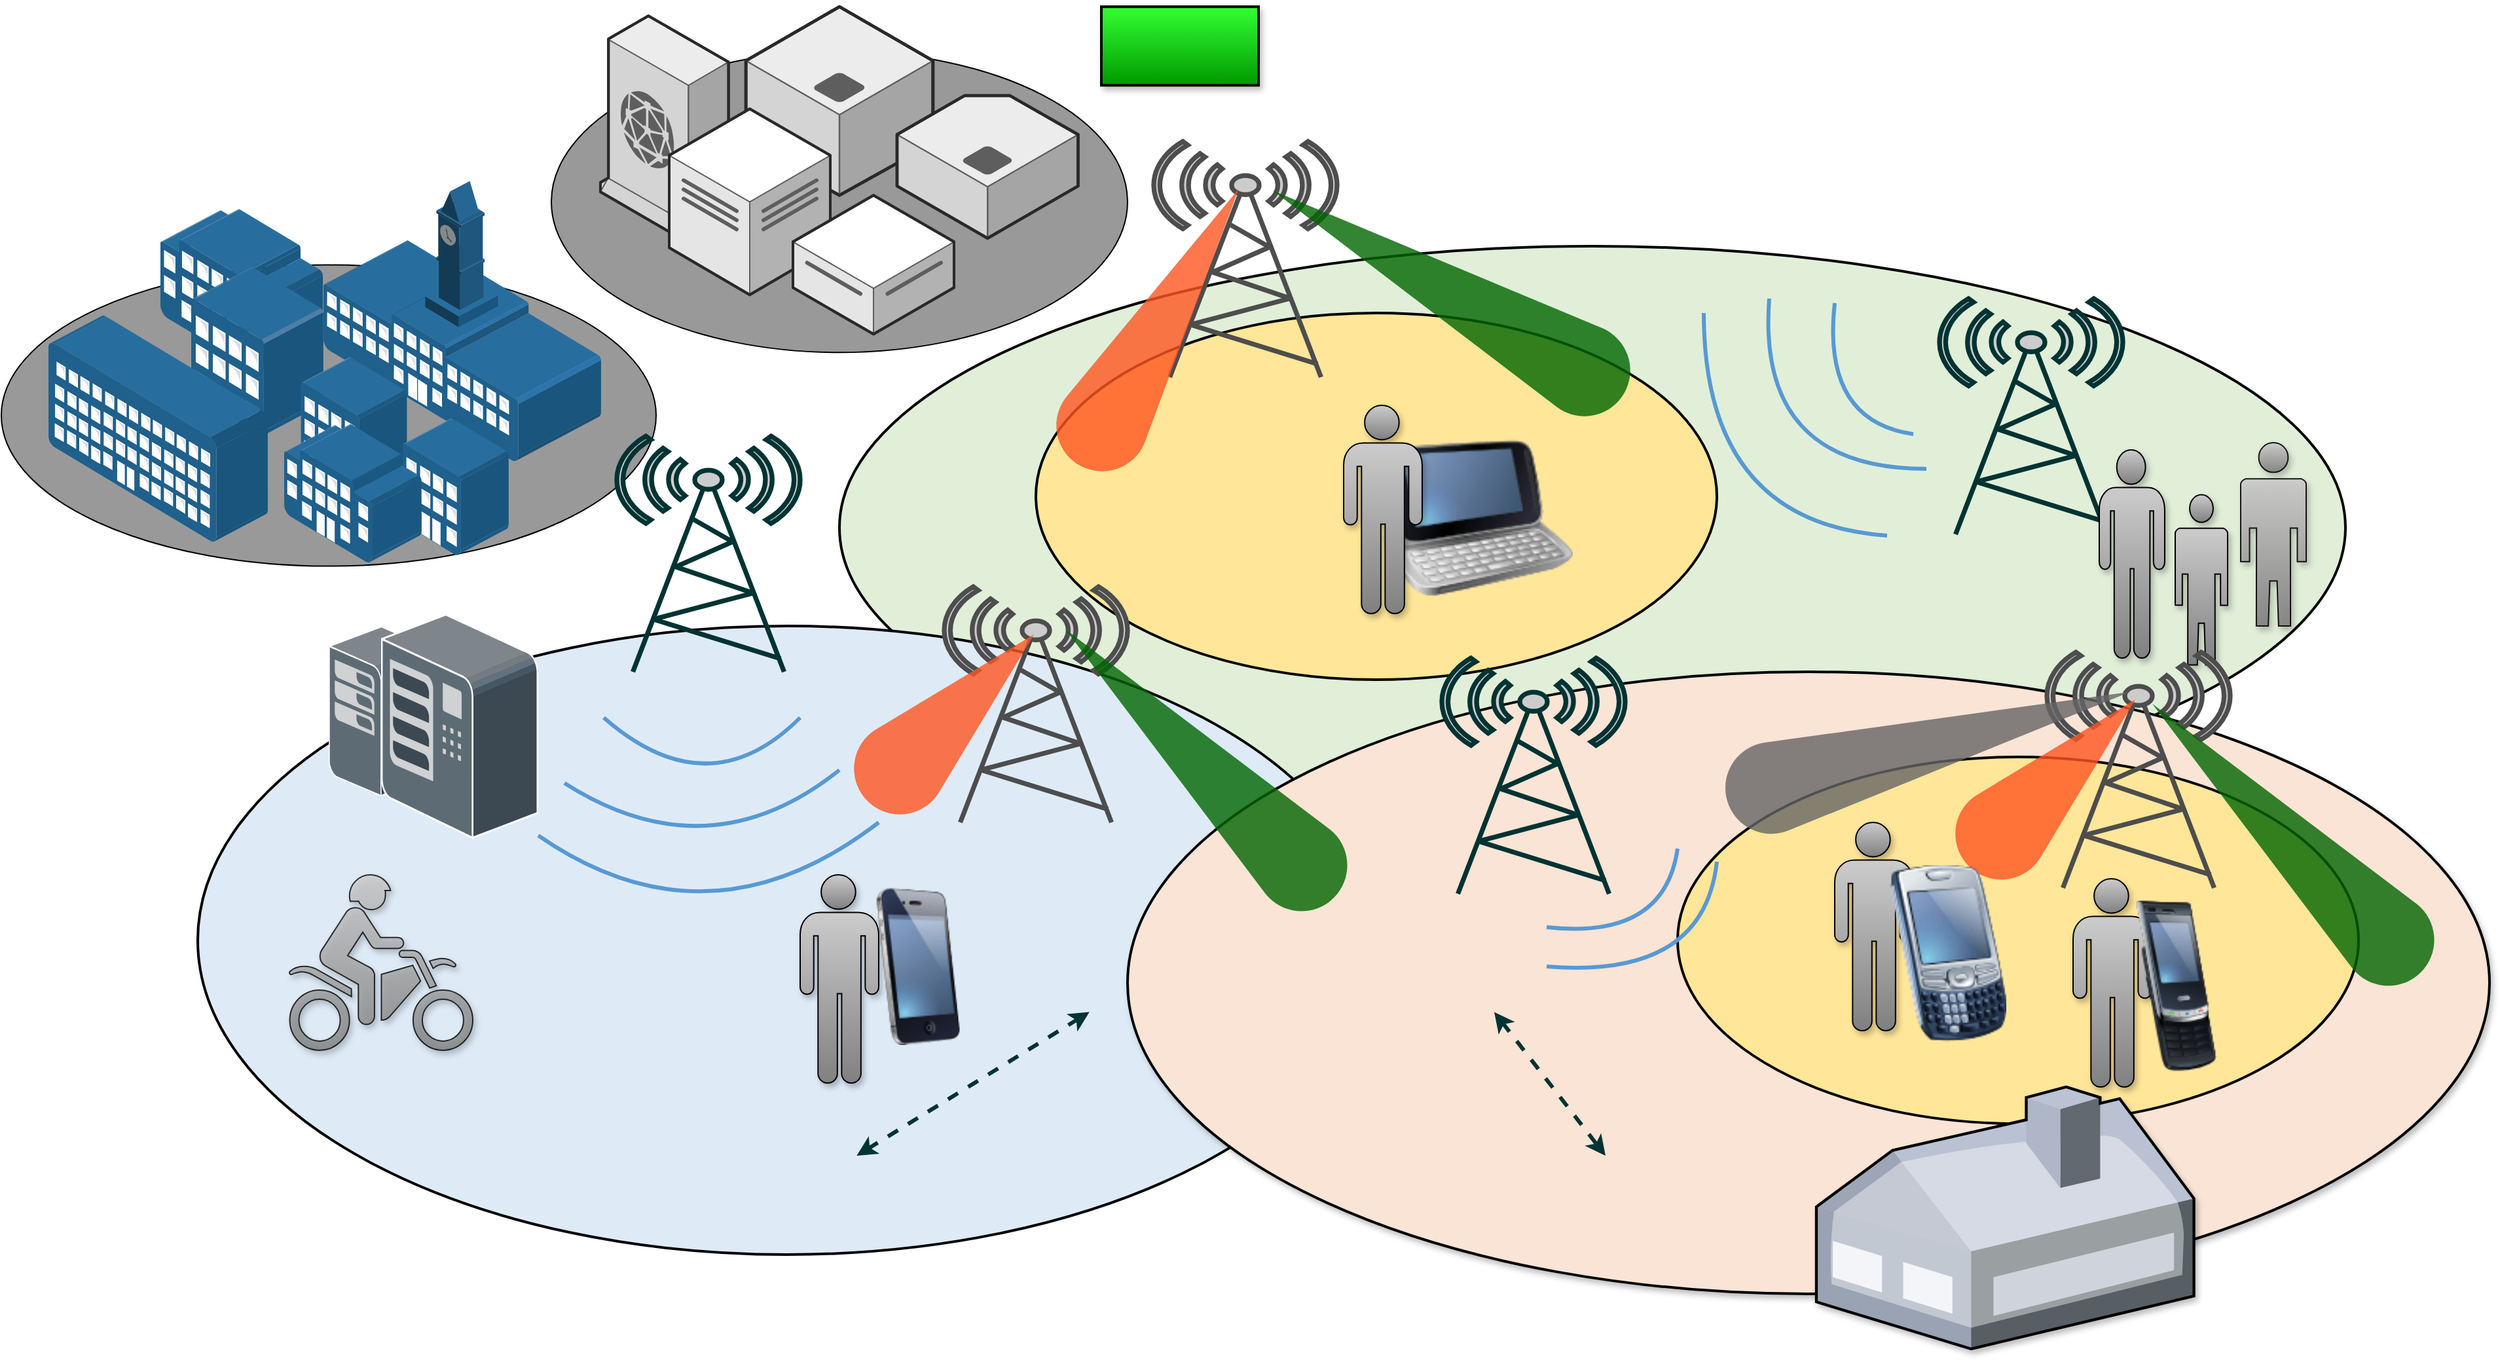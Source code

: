 <mxfile version="20.8.20" type="github">
  <diagram name="第 1 页" id="PWcTi1hLDS-wpYgm-kLf">
    <mxGraphModel dx="2577" dy="915" grid="1" gridSize="10" guides="1" tooltips="1" connect="1" arrows="1" fold="1" page="1" pageScale="1" pageWidth="827" pageHeight="1169" math="0" shadow="0">
      <root>
        <mxCell id="0" />
        <mxCell id="1" parent="0" />
        <mxCell id="yhP4L-oCL2rmlkjbli4L-100" value="" style="ellipse;whiteSpace=wrap;html=1;rounded=1;strokeColor=#000000;strokeWidth=2;fillColor=#E1EFD9;gradientColor=none;gradientDirection=south;" vertex="1" parent="1">
          <mxGeometry x="350" y="820" width="1150" height="430" as="geometry" />
        </mxCell>
        <mxCell id="yhP4L-oCL2rmlkjbli4L-113" value="" style="ellipse;whiteSpace=wrap;html=1;hachureGap=4;fontFamily=Architects Daughter;fontSource=https%3A%2F%2Ffonts.googleapis.com%2Fcss%3Ffamily%3DArchitects%2BDaughter;fontSize=20;fillColor=#DEEBF7;strokeColor=#000000;strokeWidth=2;movable=1;resizable=1;rotatable=1;deletable=1;editable=1;locked=0;connectable=1;" vertex="1" parent="1">
          <mxGeometry x="-140" y="1110" width="900" height="480" as="geometry" />
        </mxCell>
        <mxCell id="yhP4L-oCL2rmlkjbli4L-152" value="" style="ellipse;whiteSpace=wrap;html=1;shadow=1;sketch=0;strokeColor=#000000;strokeWidth=2;fillColor=#FAE4D5;gradientColor=none;" vertex="1" parent="1">
          <mxGeometry x="570" y="1145" width="1040" height="475" as="geometry" />
        </mxCell>
        <mxCell id="yhP4L-oCL2rmlkjbli4L-21" value="" style="image;html=1;image=img/lib/clip_art/telecommunication/iPhone_128x128.png;rounded=1;" vertex="1" parent="1">
          <mxGeometry x="350" y="1310" width="120" height="120" as="geometry" />
        </mxCell>
        <mxCell id="yhP4L-oCL2rmlkjbli4L-28" value="" style="shadow=0;dashed=0;html=1;labelPosition=center;verticalLabelPosition=bottom;verticalAlign=top;align=center;outlineConnect=0;shape=mxgraph.veeam.3d.esx_esxi;rounded=1;" vertex="1" parent="1">
          <mxGeometry x="-40" y="1110" width="80" height="130" as="geometry" />
        </mxCell>
        <mxCell id="yhP4L-oCL2rmlkjbli4L-29" value="" style="shadow=0;dashed=0;html=1;labelPosition=center;verticalLabelPosition=bottom;verticalAlign=top;align=center;outlineConnect=0;shape=mxgraph.veeam.3d.tape_library;rounded=1;" vertex="1" parent="1">
          <mxGeometry y="1100.5" width="120" height="172" as="geometry" />
        </mxCell>
        <mxCell id="yhP4L-oCL2rmlkjbli4L-58" value="" style="group" vertex="1" connectable="0" parent="1">
          <mxGeometry x="130" y="637.14" width="440" height="264" as="geometry" />
        </mxCell>
        <mxCell id="yhP4L-oCL2rmlkjbli4L-48" value="" style="ellipse;whiteSpace=wrap;html=1;fillColor=#999999;rounded=1;" vertex="1" parent="yhP4L-oCL2rmlkjbli4L-58">
          <mxGeometry y="34" width="440" height="230" as="geometry" />
        </mxCell>
        <mxCell id="yhP4L-oCL2rmlkjbli4L-51" value="" style="verticalLabelPosition=bottom;html=1;verticalAlign=top;strokeWidth=1;align=center;outlineConnect=0;dashed=0;outlineConnect=0;shape=mxgraph.aws3d.cloudfront;fillColor=#ECECEC;strokeColor=#5E5E5E;aspect=fixed;rounded=1;" vertex="1" parent="yhP4L-oCL2rmlkjbli4L-58">
          <mxGeometry x="37.5" y="7" width="103.8" height="169.8" as="geometry" />
        </mxCell>
        <mxCell id="yhP4L-oCL2rmlkjbli4L-25" value="" style="verticalLabelPosition=bottom;html=1;verticalAlign=top;strokeWidth=1;align=center;outlineConnect=0;dashed=0;outlineConnect=0;shape=mxgraph.aws3d.application_server;fillColor=#ECECEC;strokeColor=#5E5E5E;aspect=fixed;rounded=1;" vertex="1" parent="yhP4L-oCL2rmlkjbli4L-58">
          <mxGeometry x="148.58" width="142.84" height="144" as="geometry" />
        </mxCell>
        <mxCell id="yhP4L-oCL2rmlkjbli4L-54" value="" style="verticalLabelPosition=bottom;html=1;verticalAlign=top;strokeWidth=1;align=center;outlineConnect=0;dashed=0;outlineConnect=0;shape=mxgraph.aws3d.instance;fillColor=#ECECEC;strokeColor=#5E5E5E;aspect=fixed;rounded=1;" vertex="1" parent="yhP4L-oCL2rmlkjbli4L-58">
          <mxGeometry x="264" y="67.8" width="138.22" height="109" as="geometry" />
        </mxCell>
        <mxCell id="yhP4L-oCL2rmlkjbli4L-27" value="" style="verticalLabelPosition=bottom;html=1;verticalAlign=top;strokeWidth=1;align=center;outlineConnect=0;dashed=0;outlineConnect=0;shape=mxgraph.aws3d.dataCenter;strokeColor=#5E5E5E;aspect=fixed;rounded=1;" vertex="1" parent="yhP4L-oCL2rmlkjbli4L-58">
          <mxGeometry x="90" y="78" width="123" height="142" as="geometry" />
        </mxCell>
        <mxCell id="yhP4L-oCL2rmlkjbli4L-32" value="" style="verticalLabelPosition=bottom;html=1;verticalAlign=top;strokeWidth=1;align=center;outlineConnect=0;dashed=0;outlineConnect=0;shape=mxgraph.aws3d.dataServer;strokeColor=#5E5E5E;aspect=fixed;rounded=1;" vertex="1" parent="yhP4L-oCL2rmlkjbli4L-58">
          <mxGeometry x="184.5" y="144" width="123" height="106" as="geometry" />
        </mxCell>
        <mxCell id="yhP4L-oCL2rmlkjbli4L-59" value="" style="group" vertex="1" connectable="0" parent="1">
          <mxGeometry x="-290" y="770" width="500" height="294.3" as="geometry" />
        </mxCell>
        <mxCell id="yhP4L-oCL2rmlkjbli4L-56" value="" style="ellipse;whiteSpace=wrap;html=1;rounded=1;strokeColor=#000000;fillColor=#999999;" vertex="1" parent="yhP4L-oCL2rmlkjbli4L-59">
          <mxGeometry y="64.3" width="500" height="230" as="geometry" />
        </mxCell>
        <mxCell id="yhP4L-oCL2rmlkjbli4L-36" value="" style="points=[];aspect=fixed;html=1;align=center;shadow=0;dashed=0;image;image=img/lib/allied_telesis/buildings/Large_Building.svg;imageBackground=none;rounded=1;imageBorder=none;" vertex="1" parent="yhP4L-oCL2rmlkjbli4L-59">
          <mxGeometry x="121" y="21.65" width="125" height="125" as="geometry" />
        </mxCell>
        <mxCell id="yhP4L-oCL2rmlkjbli4L-37" value="" style="points=[];aspect=fixed;html=1;align=center;shadow=0;dashed=0;image;image=img/lib/allied_telesis/buildings/School_Building.svg;rounded=1;imageBorder=none;" vertex="1" parent="yhP4L-oCL2rmlkjbli4L-59">
          <mxGeometry x="246" width="211.99" height="214.3" as="geometry" />
        </mxCell>
        <mxCell id="yhP4L-oCL2rmlkjbli4L-38" value="" style="points=[];aspect=fixed;html=1;align=center;shadow=0;dashed=0;image;image=img/lib/allied_telesis/buildings/Medium_Business_Building.svg;rounded=1;" vertex="1" parent="yhP4L-oCL2rmlkjbli4L-59">
          <mxGeometry x="144.88" y="65.94" width="101.12" height="130.01" as="geometry" />
        </mxCell>
        <mxCell id="yhP4L-oCL2rmlkjbli4L-39" value="" style="points=[];aspect=fixed;html=1;align=center;shadow=0;dashed=0;image;image=img/lib/allied_telesis/buildings/Building_Cluster.svg;rounded=1;" vertex="1" parent="yhP4L-oCL2rmlkjbli4L-59">
          <mxGeometry x="216" y="134.62" width="171.46" height="157.03" as="geometry" />
        </mxCell>
        <mxCell id="yhP4L-oCL2rmlkjbli4L-50" value="" style="points=[];aspect=fixed;html=1;align=center;shadow=0;dashed=0;image;image=img/lib/allied_telesis/buildings/Long_Building.svg;strokeColor=#973030;fillColor=#B3B3B3;rounded=1;" vertex="1" parent="yhP4L-oCL2rmlkjbli4L-59">
          <mxGeometry x="36" y="102.79" width="167.5" height="173.11" as="geometry" />
        </mxCell>
        <mxCell id="yhP4L-oCL2rmlkjbli4L-99" value="" style="shape=mxgraph.signs.people.man_2;html=1;pointerEvents=1;fillColor=#CCCCCC;strokeColor=default;verticalLabelPosition=bottom;verticalAlign=top;align=center;rounded=1;strokeWidth=1;gradientColor=#808080;gradientDirection=south;shadow=1;" vertex="1" parent="1">
          <mxGeometry x="1370" y="1009.79" width="40" height="130" as="geometry" />
        </mxCell>
        <mxCell id="yhP4L-oCL2rmlkjbli4L-101" value="" style="fontColor=#0066CC;verticalAlign=top;verticalLabelPosition=bottom;labelPosition=center;align=center;html=1;outlineConnect=0;fillColor=#CCCCCC;strokeColor=#003333;gradientColor=none;gradientDirection=north;strokeWidth=2;shape=mxgraph.networks.radio_tower;rounded=1;" vertex="1" parent="1">
          <mxGeometry x="180" y="965" width="140" height="180" as="geometry" />
        </mxCell>
        <mxCell id="yhP4L-oCL2rmlkjbli4L-115" value="" style="endArrow=none;html=1;curved=1;strokeWidth=3;strokeColor=#5899D4;" edge="1" parent="1">
          <mxGeometry width="50" height="50" relative="1" as="geometry">
            <mxPoint x="170" y="1180" as="sourcePoint" />
            <mxPoint x="320" y="1180" as="targetPoint" />
            <Array as="points">
              <mxPoint x="250" y="1250" />
            </Array>
          </mxGeometry>
        </mxCell>
        <mxCell id="yhP4L-oCL2rmlkjbli4L-116" value="" style="endArrow=none;html=1;curved=1;strokeWidth=3;strokeColor=#5899D4;" edge="1" parent="1">
          <mxGeometry width="50" height="50" relative="1" as="geometry">
            <mxPoint x="140" y="1230" as="sourcePoint" />
            <mxPoint x="350" y="1220" as="targetPoint" />
            <Array as="points">
              <mxPoint x="250" y="1300" />
            </Array>
          </mxGeometry>
        </mxCell>
        <mxCell id="yhP4L-oCL2rmlkjbli4L-117" value="" style="endArrow=none;html=1;curved=1;strokeWidth=3;strokeColor=#5899D4;" edge="1" parent="1">
          <mxGeometry width="50" height="50" relative="1" as="geometry">
            <mxPoint x="120" y="1270" as="sourcePoint" />
            <mxPoint x="380" y="1260" as="targetPoint" />
            <Array as="points">
              <mxPoint x="250" y="1360" />
            </Array>
          </mxGeometry>
        </mxCell>
        <mxCell id="yhP4L-oCL2rmlkjbli4L-60" value="" style="ellipse;whiteSpace=wrap;html=1;rounded=1;strokeColor=#000000;fillColor=#FFE699;strokeWidth=2;" vertex="1" parent="1">
          <mxGeometry x="500" y="871" width="520" height="280" as="geometry" />
        </mxCell>
        <mxCell id="yhP4L-oCL2rmlkjbli4L-61" value="" style="fontColor=#0066CC;verticalAlign=top;verticalLabelPosition=bottom;labelPosition=center;align=center;html=1;outlineConnect=0;fillColor=#CCCCCC;strokeColor=#4D4D4D;gradientColor=none;gradientDirection=north;strokeWidth=2;shape=mxgraph.networks.radio_tower;rounded=1;" vertex="1" parent="1">
          <mxGeometry x="590" y="740" width="140" height="180" as="geometry" />
        </mxCell>
        <mxCell id="yhP4L-oCL2rmlkjbli4L-73" value="" style="verticalLabelPosition=bottom;verticalAlign=top;html=1;shape=mxgraph.basic.drop;rounded=1;strokeColor=none;strokeWidth=3;fillColor=#006600;opacity=80;rotation=-60;" vertex="1" parent="1">
          <mxGeometry x="780" y="700" width="70" height="309.79" as="geometry" />
        </mxCell>
        <mxCell id="yhP4L-oCL2rmlkjbli4L-74" value="" style="verticalLabelPosition=bottom;verticalAlign=top;html=1;shape=mxgraph.basic.drop;rounded=1;strokeColor=none;strokeWidth=3;fillColor=#FF5521;opacity=80;rotation=30;" vertex="1" parent="1">
          <mxGeometry x="559" y="760" width="70" height="243.47" as="geometry" />
        </mxCell>
        <mxCell id="yhP4L-oCL2rmlkjbli4L-35" value="" style="shape=mxgraph.signs.people.man_1;html=1;pointerEvents=1;fillColor=#CCCCCC;strokeColor=default;verticalLabelPosition=bottom;verticalAlign=top;align=center;rounded=1;gradientColor=#808080;gradientDirection=south;shadow=1;" vertex="1" parent="1">
          <mxGeometry x="320" y="1300" width="60" height="159" as="geometry" />
        </mxCell>
        <mxCell id="yhP4L-oCL2rmlkjbli4L-46" value="" style="image;html=1;image=img/lib/clip_art/telecommunication/HTC_smartphone_128x128.png;fillColor=#3333FF;rounded=1;" vertex="1" parent="1">
          <mxGeometry x="760" y="954.51" width="150" height="145.49" as="geometry" />
        </mxCell>
        <mxCell id="yhP4L-oCL2rmlkjbli4L-90" value="" style="endArrow=none;html=1;curved=1;strokeWidth=3;strokeColor=#5899D4;" edge="1" parent="1">
          <mxGeometry width="50" height="50" relative="1" as="geometry">
            <mxPoint x="1150" y="1041" as="sourcePoint" />
            <mxPoint x="1010" y="871" as="targetPoint" />
            <Array as="points">
              <mxPoint x="1010" y="1031" />
            </Array>
          </mxGeometry>
        </mxCell>
        <mxCell id="yhP4L-oCL2rmlkjbli4L-89" value="" style="endArrow=none;html=1;curved=1;strokeWidth=3;strokeColor=#5899D4;" edge="1" parent="1">
          <mxGeometry width="50" height="50" relative="1" as="geometry">
            <mxPoint x="1180" y="990" as="sourcePoint" />
            <mxPoint x="1060" y="860" as="targetPoint" />
            <Array as="points">
              <mxPoint x="1050" y="990" />
            </Array>
          </mxGeometry>
        </mxCell>
        <mxCell id="yhP4L-oCL2rmlkjbli4L-14" value="" style="shape=image;html=1;verticalAlign=top;verticalLabelPosition=bottom;labelBackgroundColor=#ffffff;imageAspect=0;aspect=fixed;image=https://cdn1.iconfinder.com/data/icons/vehicle-37/24/Drone-128.png;rounded=1;" vertex="1" parent="1">
          <mxGeometry x="1212" y="710" width="128" height="128" as="geometry" />
        </mxCell>
        <mxCell id="yhP4L-oCL2rmlkjbli4L-77" value="" style="fontColor=#0066CC;verticalAlign=top;verticalLabelPosition=bottom;labelPosition=center;align=center;html=1;outlineConnect=0;fillColor=#CCCCCC;strokeColor=#003333;gradientColor=none;gradientDirection=north;strokeWidth=2;shape=mxgraph.networks.radio_tower;rounded=1;" vertex="1" parent="1">
          <mxGeometry x="1190" y="860" width="140" height="180" as="geometry" />
        </mxCell>
        <mxCell id="yhP4L-oCL2rmlkjbli4L-88" value="" style="endArrow=none;html=1;curved=1;strokeWidth=3;strokeColor=#5899D4;" edge="1" parent="1">
          <mxGeometry width="50" height="50" relative="1" as="geometry">
            <mxPoint x="1170" y="963.47" as="sourcePoint" />
            <mxPoint x="1110" y="863.47" as="targetPoint" />
            <Array as="points">
              <mxPoint x="1100" y="953.47" />
            </Array>
          </mxGeometry>
        </mxCell>
        <mxCell id="yhP4L-oCL2rmlkjbli4L-98" value="" style="shape=mxgraph.signs.people.man_2;html=1;pointerEvents=1;fillColor=#CCCCCC;strokeColor=default;verticalLabelPosition=bottom;verticalAlign=top;align=center;rounded=1;strokeWidth=1;opacity=90;gradientColor=#808080;gradientDirection=south;shadow=1;" vertex="1" parent="1">
          <mxGeometry x="1420" y="970" width="50" height="140" as="geometry" />
        </mxCell>
        <mxCell id="yhP4L-oCL2rmlkjbli4L-119" value="" style="shape=mxgraph.signs.people.man_1;html=1;pointerEvents=1;fillColor=#CCCCCC;strokeColor=default;verticalLabelPosition=bottom;verticalAlign=top;align=center;rounded=1;gradientColor=#808080;gradientDirection=south;shadow=1;" vertex="1" parent="1">
          <mxGeometry x="735" y="941.5" width="60" height="159" as="geometry" />
        </mxCell>
        <mxCell id="yhP4L-oCL2rmlkjbli4L-120" value="" style="fontColor=#0066CC;verticalAlign=top;verticalLabelPosition=bottom;labelPosition=center;align=center;html=1;outlineConnect=0;fillColor=#CCCCCC;strokeColor=#4D4D4D;gradientColor=none;gradientDirection=north;strokeWidth=2;shape=mxgraph.networks.radio_tower;rounded=1;" vertex="1" parent="1">
          <mxGeometry x="430" y="1080" width="140" height="180" as="geometry" />
        </mxCell>
        <mxCell id="yhP4L-oCL2rmlkjbli4L-121" value="" style="verticalLabelPosition=bottom;verticalAlign=top;html=1;shape=mxgraph.basic.drop;rounded=1;strokeColor=none;strokeWidth=3;fillColor=#006600;opacity=80;rotation=-45;" vertex="1" parent="1">
          <mxGeometry x="590" y="1070" width="70" height="290" as="geometry" />
        </mxCell>
        <mxCell id="yhP4L-oCL2rmlkjbli4L-122" value="" style="verticalLabelPosition=bottom;verticalAlign=top;html=1;shape=mxgraph.basic.drop;rounded=1;strokeColor=none;strokeWidth=3;fillColor=#FF5521;opacity=80;rotation=45;" vertex="1" parent="1">
          <mxGeometry x="400" y="1090" width="70" height="180" as="geometry" />
        </mxCell>
        <mxCell id="yhP4L-oCL2rmlkjbli4L-123" value="" style="shape=mxgraph.signs.sports.dirt_bike;html=1;pointerEvents=1;fillColor=#CCCCCC;strokeColor=default;verticalLabelPosition=bottom;verticalAlign=top;align=center;shadow=1;opacity=80;rounded=1;gradientColor=#808080;gradientDirection=south;" vertex="1" parent="1">
          <mxGeometry x="-70" y="1300" width="140" height="134" as="geometry" />
        </mxCell>
        <mxCell id="yhP4L-oCL2rmlkjbli4L-130" value="" style="shape=image;html=1;verticalAlign=top;verticalLabelPosition=bottom;labelBackgroundColor=#ffffff;imageAspect=0;aspect=fixed;image=https://cdn3.iconfinder.com/data/icons/weather-free-1/32/Weather_Free_Filled_Outline_weather-cloud-drizzel-rain-128.png;shadow=1;strokeColor=#003333;opacity=80;" vertex="1" parent="1">
          <mxGeometry x="1390" y="730" width="188" height="188" as="geometry" />
        </mxCell>
        <mxCell id="yhP4L-oCL2rmlkjbli4L-131" value="" style="fontColor=#0066CC;verticalAlign=top;verticalLabelPosition=bottom;labelPosition=center;align=center;html=1;outlineConnect=0;fillColor=#CCCCCC;strokeColor=#003333;gradientColor=none;gradientDirection=north;strokeWidth=2;shape=mxgraph.networks.radio_tower;rounded=1;" vertex="1" parent="1">
          <mxGeometry x="810" y="1134.5" width="140" height="180" as="geometry" />
        </mxCell>
        <mxCell id="yhP4L-oCL2rmlkjbli4L-132" value="" style="endArrow=none;html=1;strokeColor=#5899D4;strokeWidth=3;curved=1;" edge="1" parent="1">
          <mxGeometry width="50" height="50" relative="1" as="geometry">
            <mxPoint x="890" y="1340" as="sourcePoint" />
            <mxPoint x="990" y="1280" as="targetPoint" />
            <Array as="points">
              <mxPoint x="980" y="1350" />
            </Array>
          </mxGeometry>
        </mxCell>
        <mxCell id="yhP4L-oCL2rmlkjbli4L-134" value="" style="ellipse;whiteSpace=wrap;html=1;rounded=1;strokeColor=#000000;fillColor=#FFE699;strokeWidth=2;" vertex="1" parent="1">
          <mxGeometry x="990" y="1210" width="520" height="280" as="geometry" />
        </mxCell>
        <mxCell id="yhP4L-oCL2rmlkjbli4L-135" value="" style="fontColor=#0066CC;verticalAlign=top;verticalLabelPosition=bottom;labelPosition=center;align=center;html=1;outlineConnect=0;fillColor=#CCCCCC;strokeColor=#4D4D4D;gradientColor=none;gradientDirection=north;strokeWidth=2;shape=mxgraph.networks.radio_tower;rounded=1;" vertex="1" parent="1">
          <mxGeometry x="1272" y="1130" width="140" height="180" as="geometry" />
        </mxCell>
        <mxCell id="yhP4L-oCL2rmlkjbli4L-136" value="" style="verticalLabelPosition=bottom;verticalAlign=top;html=1;shape=mxgraph.basic.drop;rounded=1;strokeColor=none;strokeWidth=3;fillColor=#006600;opacity=80;rotation=-45;" vertex="1" parent="1">
          <mxGeometry x="1420" y="1126.96" width="70" height="290" as="geometry" />
        </mxCell>
        <mxCell id="yhP4L-oCL2rmlkjbli4L-137" value="" style="verticalLabelPosition=bottom;verticalAlign=top;html=1;shape=mxgraph.basic.drop;rounded=1;strokeColor=none;strokeWidth=3;fillColor=#FF5521;opacity=80;rotation=45;" vertex="1" parent="1">
          <mxGeometry x="1241" y="1139.79" width="70" height="180" as="geometry" />
        </mxCell>
        <mxCell id="yhP4L-oCL2rmlkjbli4L-138" value="" style="verticalLabelPosition=bottom;verticalAlign=top;html=1;shape=mxgraph.basic.drop;rounded=1;strokeColor=none;strokeWidth=3;fillColor=#666666;opacity=80;rotation=75;" vertex="1" parent="1">
          <mxGeometry x="1146.77" y="1042" width="70" height="319" as="geometry" />
        </mxCell>
        <mxCell id="yhP4L-oCL2rmlkjbli4L-140" value="" style="endArrow=none;html=1;strokeColor=#5899D4;strokeWidth=3;curved=1;" edge="1" parent="1">
          <mxGeometry width="50" height="50" relative="1" as="geometry">
            <mxPoint x="890" y="1370" as="sourcePoint" />
            <mxPoint x="1020" y="1290" as="targetPoint" />
            <Array as="points">
              <mxPoint x="1010" y="1380" />
            </Array>
          </mxGeometry>
        </mxCell>
        <mxCell id="yhP4L-oCL2rmlkjbli4L-141" value="" style="shape=mxgraph.signs.people.man_1;html=1;pointerEvents=1;fillColor=#CCCCCC;strokeColor=default;verticalLabelPosition=bottom;verticalAlign=top;align=center;rounded=1;gradientColor=#808080;gradientDirection=south;shadow=1;" vertex="1" parent="1">
          <mxGeometry x="1110" y="1260" width="60" height="159" as="geometry" />
        </mxCell>
        <mxCell id="yhP4L-oCL2rmlkjbli4L-142" value="" style="shape=mxgraph.signs.people.man_1;html=1;pointerEvents=1;fillColor=#CCCCCC;strokeColor=default;verticalLabelPosition=bottom;verticalAlign=top;align=center;rounded=1;gradientColor=#808080;gradientDirection=south;shadow=1;" vertex="1" parent="1">
          <mxGeometry x="1292" y="1303" width="60" height="159" as="geometry" />
        </mxCell>
        <mxCell id="yhP4L-oCL2rmlkjbli4L-97" value="" style="shape=mxgraph.signs.people.man_1;html=1;pointerEvents=1;fillColor=#CCCCCC;strokeColor=default;verticalLabelPosition=bottom;verticalAlign=top;align=center;rounded=1;strokeWidth=1;gradientColor=#808080;gradientDirection=south;shadow=1;" vertex="1" parent="1">
          <mxGeometry x="1312" y="975.5" width="50" height="159" as="geometry" />
        </mxCell>
        <mxCell id="yhP4L-oCL2rmlkjbli4L-45" value="" style="image;html=1;image=img/lib/clip_art/telecommunication/Palm_Treo_128x128.png;fillColor=#3333FF;rounded=1;" vertex="1" parent="1">
          <mxGeometry x="1152" y="1290" width="89" height="140" as="geometry" />
        </mxCell>
        <mxCell id="yhP4L-oCL2rmlkjbli4L-44" value="" style="image;html=1;image=img/lib/clip_art/telecommunication/Cellphone_128x128.png;fillColor=#3333FF;rounded=1;" vertex="1" parent="1">
          <mxGeometry x="1312" y="1319.79" width="118" height="130" as="geometry" />
        </mxCell>
        <mxCell id="yhP4L-oCL2rmlkjbli4L-146" value="" style="shape=image;html=1;verticalAlign=top;verticalLabelPosition=bottom;labelBackgroundColor=#ffffff;imageAspect=0;aspect=fixed;image=https://cdn1.iconfinder.com/data/icons/cars-01-1/512/sportcar-128.png;shadow=1;sketch=0;strokeColor=#33001A;strokeWidth=1;fillColor=#007FFF;gradientColor=none;clipPath=inset(39.84% 0% 25% 0%);" vertex="1" parent="1">
          <mxGeometry x="710" y="1514.53" width="300" height="105.469" as="geometry" />
        </mxCell>
        <mxCell id="yhP4L-oCL2rmlkjbli4L-147" value="" style="shape=image;html=1;verticalAlign=top;verticalLabelPosition=bottom;labelBackgroundColor=#ffffff;imageAspect=0;aspect=fixed;image=https://cdn1.iconfinder.com/data/icons/cars-01-1/512/lada_2104-128.png;shadow=1;sketch=0;strokeColor=#33001A;strokeWidth=1;fillColor=#007FFF;gradientColor=none;clipPath=inset(31.25% 0% 26.56% 0%);" vertex="1" parent="1">
          <mxGeometry x="540.88" y="1339.59" width="309.12" height="130.41" as="geometry" />
        </mxCell>
        <mxCell id="yhP4L-oCL2rmlkjbli4L-154" value="" style="endArrow=classic;startArrow=classic;html=1;strokeColor=#003333;strokeWidth=3;curved=1;exitX=0.5;exitY=0;exitDx=0;exitDy=0;entryX=0;entryY=0.5;entryDx=0;entryDy=0;dashed=1;" edge="1" parent="1" source="yhP4L-oCL2rmlkjbli4L-148" target="yhP4L-oCL2rmlkjbli4L-147">
          <mxGeometry width="50" height="50" relative="1" as="geometry">
            <mxPoint x="970" y="1450" as="sourcePoint" />
            <mxPoint x="1020" y="1400" as="targetPoint" />
          </mxGeometry>
        </mxCell>
        <mxCell id="yhP4L-oCL2rmlkjbli4L-155" value="" style="endArrow=classic;startArrow=classic;html=1;strokeColor=#003333;strokeWidth=3;curved=1;exitX=1;exitY=0.5;exitDx=0;exitDy=0;entryX=0.75;entryY=0;entryDx=0;entryDy=0;dashed=1;" edge="1" parent="1" source="yhP4L-oCL2rmlkjbli4L-147" target="yhP4L-oCL2rmlkjbli4L-146">
          <mxGeometry width="50" height="50" relative="1" as="geometry">
            <mxPoint x="970" y="1450" as="sourcePoint" />
            <mxPoint x="1020" y="1400" as="targetPoint" />
          </mxGeometry>
        </mxCell>
        <mxCell id="yhP4L-oCL2rmlkjbli4L-148" value="" style="shape=image;html=1;verticalAlign=top;verticalLabelPosition=bottom;labelBackgroundColor=#ffffff;imageAspect=0;aspect=fixed;image=https://cdn1.iconfinder.com/data/icons/cars-01-1/512/car-128.png;shadow=1;sketch=0;strokeColor=#33001A;strokeWidth=1;fillColor=#007FFF;gradientColor=none;clipPath=inset(35.16% 0% 25% 0%);" vertex="1" parent="1">
          <mxGeometry x="200" y="1514.53" width="326.27" height="130" as="geometry" />
        </mxCell>
        <mxCell id="yhP4L-oCL2rmlkjbli4L-164" value="" style="verticalLabelPosition=bottom;sketch=0;aspect=fixed;html=1;verticalAlign=top;strokeColor=none;align=center;outlineConnect=0;shape=mxgraph.citrix.home_office;shadow=1;strokeWidth=2;fillColor=#003333;gradientColor=none;" vertex="1" parent="1">
          <mxGeometry x="1096" y="1462" width="288.3" height="200" as="geometry" />
        </mxCell>
        <mxCell id="yhP4L-oCL2rmlkjbli4L-167" value="" style="rounded=0;whiteSpace=wrap;html=1;shadow=1;sketch=0;strokeColor=default;strokeWidth=2;fontFamily=Times New Roman;fontSize=30;fillColor=#33FF33;gradientColor=#009900;" vertex="1" parent="1">
          <mxGeometry x="550" y="637.14" width="120" height="60" as="geometry" />
        </mxCell>
      </root>
    </mxGraphModel>
  </diagram>
</mxfile>
